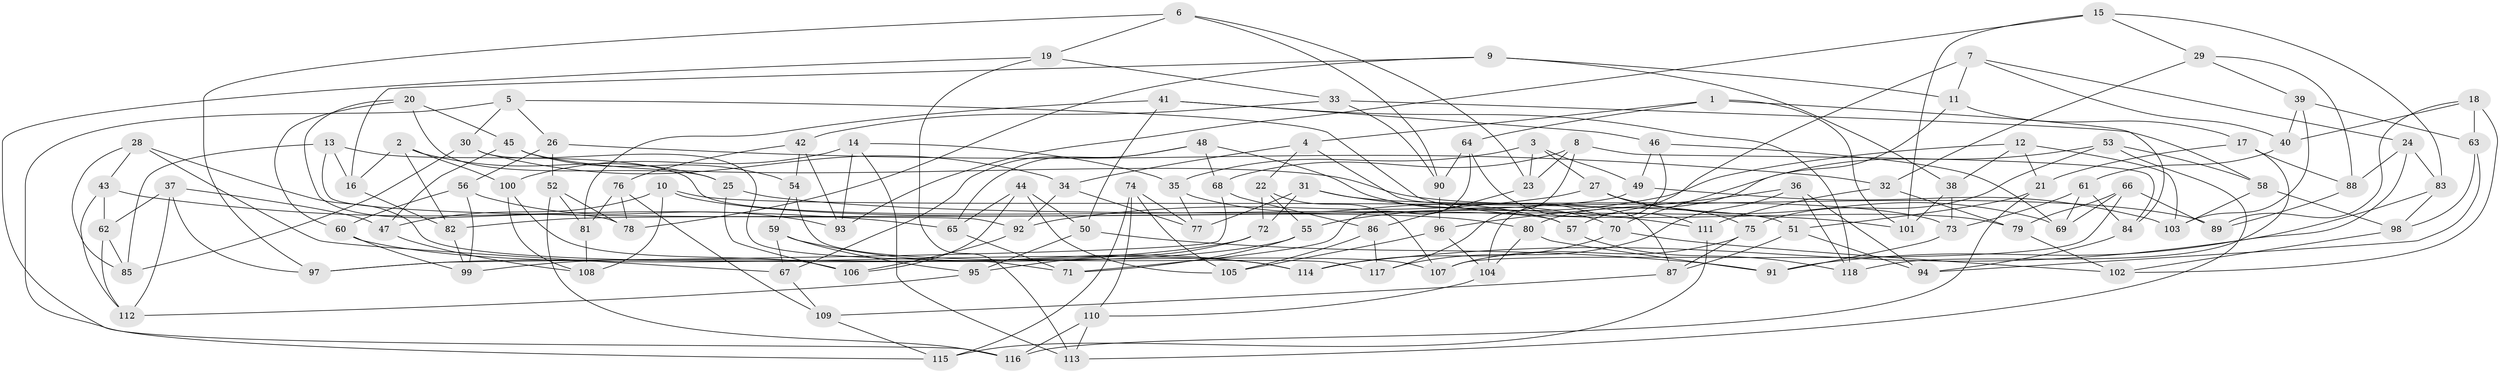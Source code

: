 // Generated by graph-tools (version 1.1) at 2025/16/03/09/25 04:16:34]
// undirected, 118 vertices, 236 edges
graph export_dot {
graph [start="1"]
  node [color=gray90,style=filled];
  1;
  2;
  3;
  4;
  5;
  6;
  7;
  8;
  9;
  10;
  11;
  12;
  13;
  14;
  15;
  16;
  17;
  18;
  19;
  20;
  21;
  22;
  23;
  24;
  25;
  26;
  27;
  28;
  29;
  30;
  31;
  32;
  33;
  34;
  35;
  36;
  37;
  38;
  39;
  40;
  41;
  42;
  43;
  44;
  45;
  46;
  47;
  48;
  49;
  50;
  51;
  52;
  53;
  54;
  55;
  56;
  57;
  58;
  59;
  60;
  61;
  62;
  63;
  64;
  65;
  66;
  67;
  68;
  69;
  70;
  71;
  72;
  73;
  74;
  75;
  76;
  77;
  78;
  79;
  80;
  81;
  82;
  83;
  84;
  85;
  86;
  87;
  88;
  89;
  90;
  91;
  92;
  93;
  94;
  95;
  96;
  97;
  98;
  99;
  100;
  101;
  102;
  103;
  104;
  105;
  106;
  107;
  108;
  109;
  110;
  111;
  112;
  113;
  114;
  115;
  116;
  117;
  118;
  1 -- 84;
  1 -- 101;
  1 -- 4;
  1 -- 64;
  2 -- 82;
  2 -- 16;
  2 -- 100;
  2 -- 25;
  3 -- 27;
  3 -- 49;
  3 -- 23;
  3 -- 35;
  4 -- 34;
  4 -- 22;
  4 -- 87;
  5 -- 115;
  5 -- 30;
  5 -- 79;
  5 -- 26;
  6 -- 19;
  6 -- 90;
  6 -- 23;
  6 -- 97;
  7 -- 57;
  7 -- 11;
  7 -- 40;
  7 -- 24;
  8 -- 23;
  8 -- 117;
  8 -- 68;
  8 -- 84;
  9 -- 11;
  9 -- 78;
  9 -- 16;
  9 -- 38;
  10 -- 51;
  10 -- 80;
  10 -- 108;
  10 -- 47;
  11 -- 17;
  11 -- 70;
  12 -- 21;
  12 -- 55;
  12 -- 38;
  12 -- 103;
  13 -- 57;
  13 -- 85;
  13 -- 16;
  13 -- 92;
  14 -- 113;
  14 -- 35;
  14 -- 93;
  14 -- 100;
  15 -- 29;
  15 -- 93;
  15 -- 101;
  15 -- 83;
  16 -- 82;
  17 -- 118;
  17 -- 88;
  17 -- 21;
  18 -- 89;
  18 -- 102;
  18 -- 40;
  18 -- 63;
  19 -- 116;
  19 -- 113;
  19 -- 33;
  20 -- 60;
  20 -- 25;
  20 -- 78;
  20 -- 45;
  21 -- 51;
  21 -- 116;
  22 -- 55;
  22 -- 72;
  22 -- 107;
  23 -- 86;
  24 -- 91;
  24 -- 88;
  24 -- 83;
  25 -- 106;
  25 -- 101;
  26 -- 56;
  26 -- 52;
  26 -- 32;
  27 -- 92;
  27 -- 69;
  27 -- 75;
  28 -- 43;
  28 -- 85;
  28 -- 107;
  28 -- 67;
  29 -- 39;
  29 -- 88;
  29 -- 32;
  30 -- 34;
  30 -- 71;
  30 -- 85;
  31 -- 77;
  31 -- 73;
  31 -- 111;
  31 -- 72;
  32 -- 111;
  32 -- 79;
  33 -- 58;
  33 -- 42;
  33 -- 90;
  34 -- 92;
  34 -- 77;
  35 -- 77;
  35 -- 57;
  36 -- 118;
  36 -- 117;
  36 -- 96;
  36 -- 94;
  37 -- 47;
  37 -- 62;
  37 -- 112;
  37 -- 97;
  38 -- 73;
  38 -- 101;
  39 -- 63;
  39 -- 103;
  39 -- 40;
  40 -- 61;
  41 -- 50;
  41 -- 118;
  41 -- 81;
  41 -- 46;
  42 -- 76;
  42 -- 54;
  42 -- 93;
  43 -- 62;
  43 -- 65;
  43 -- 112;
  44 -- 105;
  44 -- 50;
  44 -- 65;
  44 -- 106;
  45 -- 54;
  45 -- 89;
  45 -- 47;
  46 -- 69;
  46 -- 104;
  46 -- 49;
  47 -- 108;
  48 -- 65;
  48 -- 67;
  48 -- 68;
  48 -- 70;
  49 -- 82;
  49 -- 103;
  50 -- 91;
  50 -- 95;
  51 -- 87;
  51 -- 94;
  52 -- 116;
  52 -- 81;
  52 -- 78;
  53 -- 58;
  53 -- 75;
  53 -- 113;
  53 -- 80;
  54 -- 59;
  54 -- 117;
  55 -- 71;
  55 -- 99;
  56 -- 60;
  56 -- 93;
  56 -- 99;
  57 -- 118;
  58 -- 103;
  58 -- 98;
  59 -- 67;
  59 -- 114;
  59 -- 95;
  60 -- 99;
  60 -- 114;
  61 -- 69;
  61 -- 73;
  61 -- 84;
  62 -- 85;
  62 -- 112;
  63 -- 94;
  63 -- 98;
  64 -- 90;
  64 -- 111;
  64 -- 71;
  65 -- 71;
  66 -- 79;
  66 -- 107;
  66 -- 69;
  66 -- 89;
  67 -- 109;
  68 -- 86;
  68 -- 97;
  70 -- 102;
  70 -- 114;
  72 -- 97;
  72 -- 95;
  73 -- 91;
  74 -- 115;
  74 -- 110;
  74 -- 77;
  74 -- 105;
  75 -- 107;
  75 -- 87;
  76 -- 109;
  76 -- 81;
  76 -- 78;
  79 -- 102;
  80 -- 91;
  80 -- 104;
  81 -- 108;
  82 -- 99;
  83 -- 98;
  83 -- 114;
  84 -- 94;
  86 -- 117;
  86 -- 105;
  87 -- 109;
  88 -- 89;
  90 -- 96;
  92 -- 106;
  95 -- 112;
  96 -- 104;
  96 -- 105;
  98 -- 102;
  100 -- 108;
  100 -- 106;
  104 -- 110;
  109 -- 115;
  110 -- 116;
  110 -- 113;
  111 -- 115;
}
